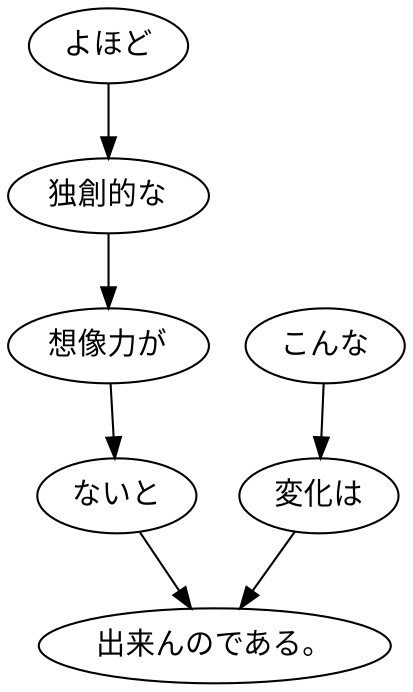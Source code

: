 digraph graph2772 {
	node0 [label="よほど"];
	node1 [label="独創的な"];
	node2 [label="想像力が"];
	node3 [label="ないと"];
	node4 [label="こんな"];
	node5 [label="変化は"];
	node6 [label="出来んのである。"];
	node0 -> node1;
	node1 -> node2;
	node2 -> node3;
	node3 -> node6;
	node4 -> node5;
	node5 -> node6;
}
